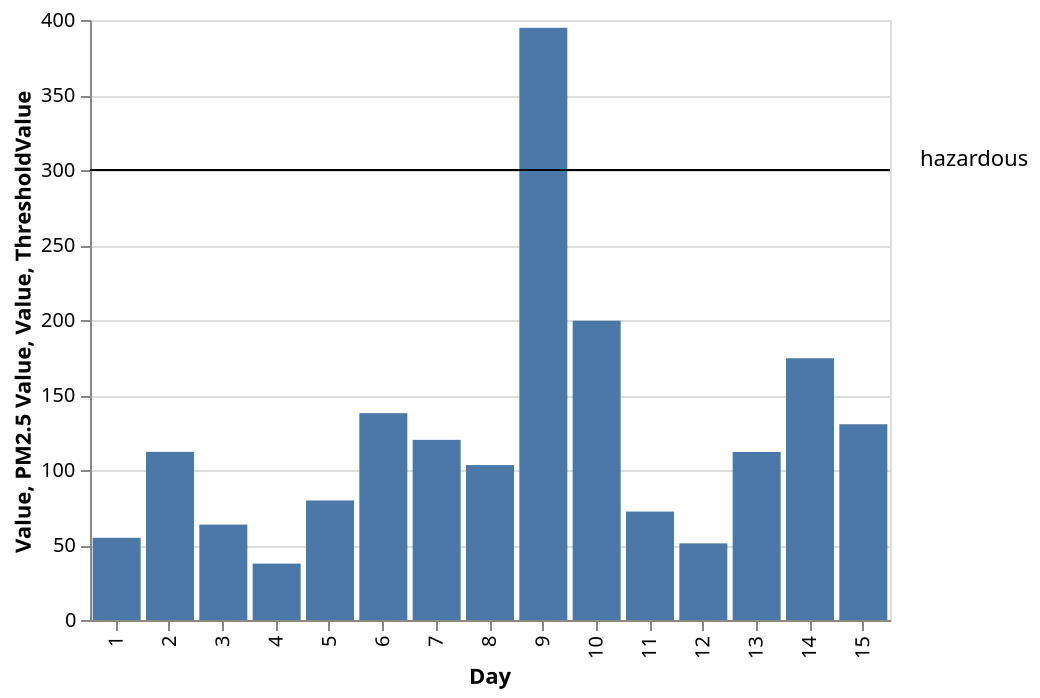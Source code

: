{"config": {"view": {"height": 300, "width": 400}}, "layer": [{"encoding": {"y": {"title": "Value", "field": "properties.Value", "type": "quantitative"}, "x": {"title": "Day", "field": "properties.Day", "type": "ordinal"}}, "data": {"values": {"features": [{"properties": {"Day": 1, "Value": 54.8}, "geometry": {"coordinates": [125.6, 10.1], "type": "Point"}, "type": "Feature"}, {"properties": {"Day": 2, "Value": 112.1}, "geometry": {"coordinates": [125.6, 10.1], "type": "Point"}, "type": "Feature"}, {"properties": {"Day": 3, "Value": 63.6}, "geometry": {"coordinates": [125.6, 10.1], "type": "Point"}, "type": "Feature"}, {"properties": {"Day": 4, "Value": 37.6}, "geometry": {"coordinates": [125.6, 10.1], "type": "Point"}, "type": "Feature"}, {"properties": {"Day": 5, "Value": 79.7}, "geometry": {"coordinates": [125.6, 10.1], "type": "Point"}, "type": "Feature"}, {"properties": {"Day": 6, "Value": 137.9}, "geometry": {"coordinates": [125.6, 10.1], "type": "Point"}, "type": "Feature"}, {"properties": {"Day": 7, "Value": 120.1}, "geometry": {"coordinates": [125.6, 10.1], "type": "Point"}, "type": "Feature"}, {"properties": {"Day": 8, "Value": 103.3}, "geometry": {"coordinates": [125.6, 10.1], "type": "Point"}, "type": "Feature"}, {"properties": {"Day": 9, "Value": 394.8}, "geometry": {"coordinates": [125.6, 10.1], "type": "Point"}, "type": "Feature"}, {"properties": {"Day": 10, "Value": 199.5}, "geometry": {"coordinates": [125.6, 10.1], "type": "Point"}, "type": "Feature"}, {"properties": {"Day": 11, "Value": 72.3}, "geometry": {"coordinates": [125.6, 10.1], "type": "Point"}, "type": "Feature"}, {"properties": {"Day": 12, "Value": 51.1}, "geometry": {"coordinates": [125.6, 10.1], "type": "Point"}, "type": "Feature"}, {"properties": {"Day": 13, "Value": 112.0}, "geometry": {"coordinates": [125.6, 10.1], "type": "Point"}, "type": "Feature"}, {"properties": {"Day": 14, "Value": 174.5}, "geometry": {"coordinates": [125.6, 10.1], "type": "Point"}, "type": "Feature"}, {"properties": {"Day": 15, "Value": 130.5}, "geometry": {"coordinates": [125.6, 10.1], "type": "Point"}, "type": "Feature"}], "type": "FeatureCollection"}, "format": {"type": "json", "property": "features"}}, "mark": "bar"}, {"encoding": {"y": {"title": "ThresholdValue", "field": "properties.ThresholdValue", "type": "quantitative", "axis": {"title": "PM2.5 Value"}}, "text": {"value": "hazardous"}}, "data": {"values": {"features": [{"properties": {"ThresholdValue": 300, "Threshold": "hazardous"}, "geometry": {"coordinates": [125.6, 10.1], "type": "Point"}, "type": "Feature"}], "type": "FeatureCollection"}, "format": {"type": "json", "property": "features"}}, "mark": {"align": "left", "dy": -5, "type": "text", "dx": 215}}, {"transform": [{"filter": "datum.Value >= 300"}, {"calculate": "300", "as": "baseline"}], "encoding": {"y": {"field": "baseline", "type": "quantitative"}, "x": {"title": "Day", "field": "properties.Day", "type": "ordinal"}, "y2": {"title": "Value", "field": "properties.Value", "type": "quantitative"}}, "data": {"values": {"features": [{"properties": {"Day": 1, "Value": 54.8}, "geometry": {"coordinates": [125.6, 10.1], "type": "Point"}, "type": "Feature"}, {"properties": {"Day": 2, "Value": 112.1}, "geometry": {"coordinates": [125.6, 10.1], "type": "Point"}, "type": "Feature"}, {"properties": {"Day": 3, "Value": 63.6}, "geometry": {"coordinates": [125.6, 10.1], "type": "Point"}, "type": "Feature"}, {"properties": {"Day": 4, "Value": 37.6}, "geometry": {"coordinates": [125.6, 10.1], "type": "Point"}, "type": "Feature"}, {"properties": {"Day": 5, "Value": 79.7}, "geometry": {"coordinates": [125.6, 10.1], "type": "Point"}, "type": "Feature"}, {"properties": {"Day": 6, "Value": 137.9}, "geometry": {"coordinates": [125.6, 10.1], "type": "Point"}, "type": "Feature"}, {"properties": {"Day": 7, "Value": 120.1}, "geometry": {"coordinates": [125.6, 10.1], "type": "Point"}, "type": "Feature"}, {"properties": {"Day": 8, "Value": 103.3}, "geometry": {"coordinates": [125.6, 10.1], "type": "Point"}, "type": "Feature"}, {"properties": {"Day": 9, "Value": 394.8}, "geometry": {"coordinates": [125.6, 10.1], "type": "Point"}, "type": "Feature"}, {"properties": {"Day": 10, "Value": 199.5}, "geometry": {"coordinates": [125.6, 10.1], "type": "Point"}, "type": "Feature"}, {"properties": {"Day": 11, "Value": 72.3}, "geometry": {"coordinates": [125.6, 10.1], "type": "Point"}, "type": "Feature"}, {"properties": {"Day": 12, "Value": 51.1}, "geometry": {"coordinates": [125.6, 10.1], "type": "Point"}, "type": "Feature"}, {"properties": {"Day": 13, "Value": 112.0}, "geometry": {"coordinates": [125.6, 10.1], "type": "Point"}, "type": "Feature"}, {"properties": {"Day": 14, "Value": 174.5}, "geometry": {"coordinates": [125.6, 10.1], "type": "Point"}, "type": "Feature"}, {"properties": {"Day": 15, "Value": 130.5}, "geometry": {"coordinates": [125.6, 10.1], "type": "Point"}, "type": "Feature"}], "type": "FeatureCollection"}, "format": {"type": "json", "property": "features"}}, "mark": {"color": "#e45755", "type": "bar"}}, {"encoding": {"y": {"title": "ThresholdValue", "field": "properties.ThresholdValue", "type": "quantitative"}}, "data": {"values": {"features": [{"properties": {"ThresholdValue": 300, "Threshold": "hazardous"}, "geometry": {"coordinates": [125.6, 10.1], "type": "Point"}, "type": "Feature"}], "type": "FeatureCollection"}, "format": {"type": "json", "property": "features"}}, "mark": "rule"}], "$schema": "https://vega.github.io/schema/vega-lite/v2.4.1.json"}